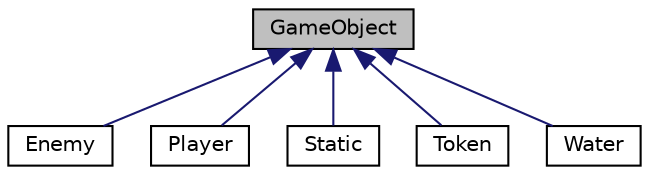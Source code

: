 digraph "GameObject"
{
 // LATEX_PDF_SIZE
  edge [fontname="Helvetica",fontsize="10",labelfontname="Helvetica",labelfontsize="10"];
  node [fontname="Helvetica",fontsize="10",shape=record];
  Node1 [label="GameObject",height=0.2,width=0.4,color="black", fillcolor="grey75", style="filled", fontcolor="black",tooltip="Class that holds the main information of a game object, that is abstracted for more specific reasons."];
  Node1 -> Node2 [dir="back",color="midnightblue",fontsize="10",style="solid",fontname="Helvetica"];
  Node2 [label="Enemy",height=0.2,width=0.4,color="black", fillcolor="white", style="filled",URL="$class_enemy.html",tooltip="Abstract GameObject class for enemies."];
  Node1 -> Node3 [dir="back",color="midnightblue",fontsize="10",style="solid",fontname="Helvetica"];
  Node3 [label="Player",height=0.2,width=0.4,color="black", fillcolor="white", style="filled",URL="$class_player.html",tooltip="Abstract GameObject class for the player."];
  Node1 -> Node4 [dir="back",color="midnightblue",fontsize="10",style="solid",fontname="Helvetica"];
  Node4 [label="Static",height=0.2,width=0.4,color="black", fillcolor="white", style="filled",URL="$class_static.html",tooltip="Abstract GameObject class for static game objects."];
  Node1 -> Node5 [dir="back",color="midnightblue",fontsize="10",style="solid",fontname="Helvetica"];
  Node5 [label="Token",height=0.2,width=0.4,color="black", fillcolor="white", style="filled",URL="$class_token.html",tooltip="Abstract GameObject class for in game tokens."];
  Node1 -> Node6 [dir="back",color="midnightblue",fontsize="10",style="solid",fontname="Helvetica"];
  Node6 [label="Water",height=0.2,width=0.4,color="black", fillcolor="white", style="filled",URL="$class_water.html",tooltip=" "];
}
